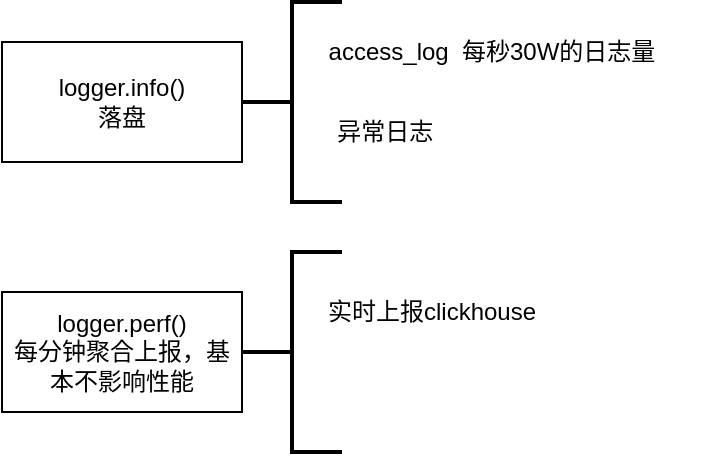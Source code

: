 <mxfile version="14.1.6" type="github">
  <diagram id="3MOQc7lFXMPfuBXBcNNt" name="第 1 页">
    <mxGraphModel dx="1298" dy="740" grid="1" gridSize="10" guides="1" tooltips="1" connect="1" arrows="1" fold="1" page="1" pageScale="1" pageWidth="827" pageHeight="1169" math="0" shadow="0">
      <root>
        <mxCell id="0" />
        <mxCell id="1" parent="0" />
        <mxCell id="NeIeNaJoluUzUPgu6DNu-4" value="" style="strokeWidth=2;html=1;shape=mxgraph.flowchart.annotation_2;align=left;labelPosition=right;pointerEvents=1;" vertex="1" parent="1">
          <mxGeometry x="240" y="145" width="50" height="100" as="geometry" />
        </mxCell>
        <mxCell id="NeIeNaJoluUzUPgu6DNu-5" value="access_log&amp;nbsp; 每秒30W的日志量" style="text;html=1;strokeColor=none;fillColor=none;align=center;verticalAlign=middle;whiteSpace=wrap;rounded=0;" vertex="1" parent="1">
          <mxGeometry x="260" y="170" width="210" as="geometry" />
        </mxCell>
        <mxCell id="NeIeNaJoluUzUPgu6DNu-6" value="异常日志&amp;nbsp;&amp;nbsp;" style="text;html=1;strokeColor=none;fillColor=none;align=center;verticalAlign=middle;whiteSpace=wrap;rounded=0;" vertex="1" parent="1">
          <mxGeometry x="210" y="210" width="210" as="geometry" />
        </mxCell>
        <mxCell id="NeIeNaJoluUzUPgu6DNu-7" value="&lt;span&gt;logger.info()&lt;br&gt;落盘&lt;br&gt;&lt;/span&gt;" style="rounded=0;whiteSpace=wrap;html=1;" vertex="1" parent="1">
          <mxGeometry x="120" y="165" width="120" height="60" as="geometry" />
        </mxCell>
        <mxCell id="NeIeNaJoluUzUPgu6DNu-8" value="" style="strokeWidth=2;html=1;shape=mxgraph.flowchart.annotation_2;align=left;labelPosition=right;pointerEvents=1;" vertex="1" parent="1">
          <mxGeometry x="240" y="270" width="50" height="100" as="geometry" />
        </mxCell>
        <mxCell id="NeIeNaJoluUzUPgu6DNu-9" value="实时上报clickhouse" style="text;html=1;strokeColor=none;fillColor=none;align=center;verticalAlign=middle;whiteSpace=wrap;rounded=0;" vertex="1" parent="1">
          <mxGeometry x="230" y="300" width="210" as="geometry" />
        </mxCell>
        <mxCell id="NeIeNaJoluUzUPgu6DNu-11" value="&lt;span&gt;logger.perf()&lt;br&gt;每分钟聚合上报，基本不影响性能&lt;br&gt;&lt;/span&gt;" style="rounded=0;whiteSpace=wrap;html=1;" vertex="1" parent="1">
          <mxGeometry x="120" y="290" width="120" height="60" as="geometry" />
        </mxCell>
      </root>
    </mxGraphModel>
  </diagram>
</mxfile>
